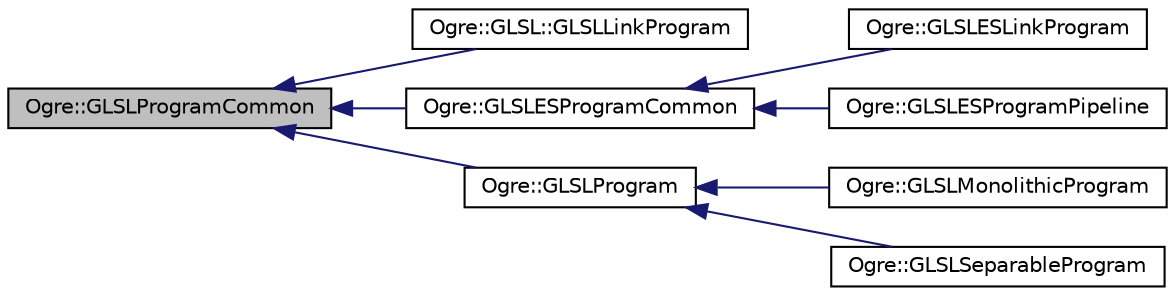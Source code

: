 digraph "Ogre::GLSLProgramCommon"
{
  bgcolor="transparent";
  edge [fontname="Helvetica",fontsize="10",labelfontname="Helvetica",labelfontsize="10"];
  node [fontname="Helvetica",fontsize="10",shape=record];
  rankdir="LR";
  Node0 [label="Ogre::GLSLProgramCommon",height=0.2,width=0.4,color="black", fillcolor="grey75", style="filled", fontcolor="black"];
  Node0 -> Node1 [dir="back",color="midnightblue",fontsize="10",style="solid",fontname="Helvetica"];
  Node1 [label="Ogre::GLSL::GLSLLinkProgram",height=0.2,width=0.4,color="black",URL="$class_ogre_1_1_g_l_s_l_1_1_g_l_s_l_link_program.html",tooltip="C++ encapsulation of GLSL Program Object. "];
  Node0 -> Node2 [dir="back",color="midnightblue",fontsize="10",style="solid",fontname="Helvetica"];
  Node2 [label="Ogre::GLSLESProgramCommon",height=0.2,width=0.4,color="black",URL="$class_ogre_1_1_g_l_s_l_e_s_program_common.html",tooltip="C++ encapsulation of GLSL ES Program Object. "];
  Node2 -> Node3 [dir="back",color="midnightblue",fontsize="10",style="solid",fontname="Helvetica"];
  Node3 [label="Ogre::GLSLESLinkProgram",height=0.2,width=0.4,color="black",URL="$class_ogre_1_1_g_l_s_l_e_s_link_program.html",tooltip="C++ encapsulation of GLSL ES Program Object. "];
  Node2 -> Node4 [dir="back",color="midnightblue",fontsize="10",style="solid",fontname="Helvetica"];
  Node4 [label="Ogre::GLSLESProgramPipeline",height=0.2,width=0.4,color="black",URL="$class_ogre_1_1_g_l_s_l_e_s_program_pipeline.html",tooltip="Specialisation of HighLevelGpuProgram to provide support for OpenGL Shader Language (GLSL ES) for Ope..."];
  Node0 -> Node5 [dir="back",color="midnightblue",fontsize="10",style="solid",fontname="Helvetica"];
  Node5 [label="Ogre::GLSLProgram",height=0.2,width=0.4,color="black",URL="$class_ogre_1_1_g_l_s_l_program.html",tooltip="C++ encapsulation of GLSL program object. "];
  Node5 -> Node6 [dir="back",color="midnightblue",fontsize="10",style="solid",fontname="Helvetica"];
  Node6 [label="Ogre::GLSLMonolithicProgram",height=0.2,width=0.4,color="black",URL="$class_ogre_1_1_g_l_s_l_monolithic_program.html",tooltip="Model of OpenGL program object created using the glLinkProgram method of linking. ..."];
  Node5 -> Node7 [dir="back",color="midnightblue",fontsize="10",style="solid",fontname="Helvetica"];
  Node7 [label="Ogre::GLSLSeparableProgram",height=0.2,width=0.4,color="black",URL="$class_ogre_1_1_g_l_s_l_separable_program.html",tooltip="Specialisation of GLSLProgram to provide support for separable programs via the OpenGL program pipeli..."];
}
